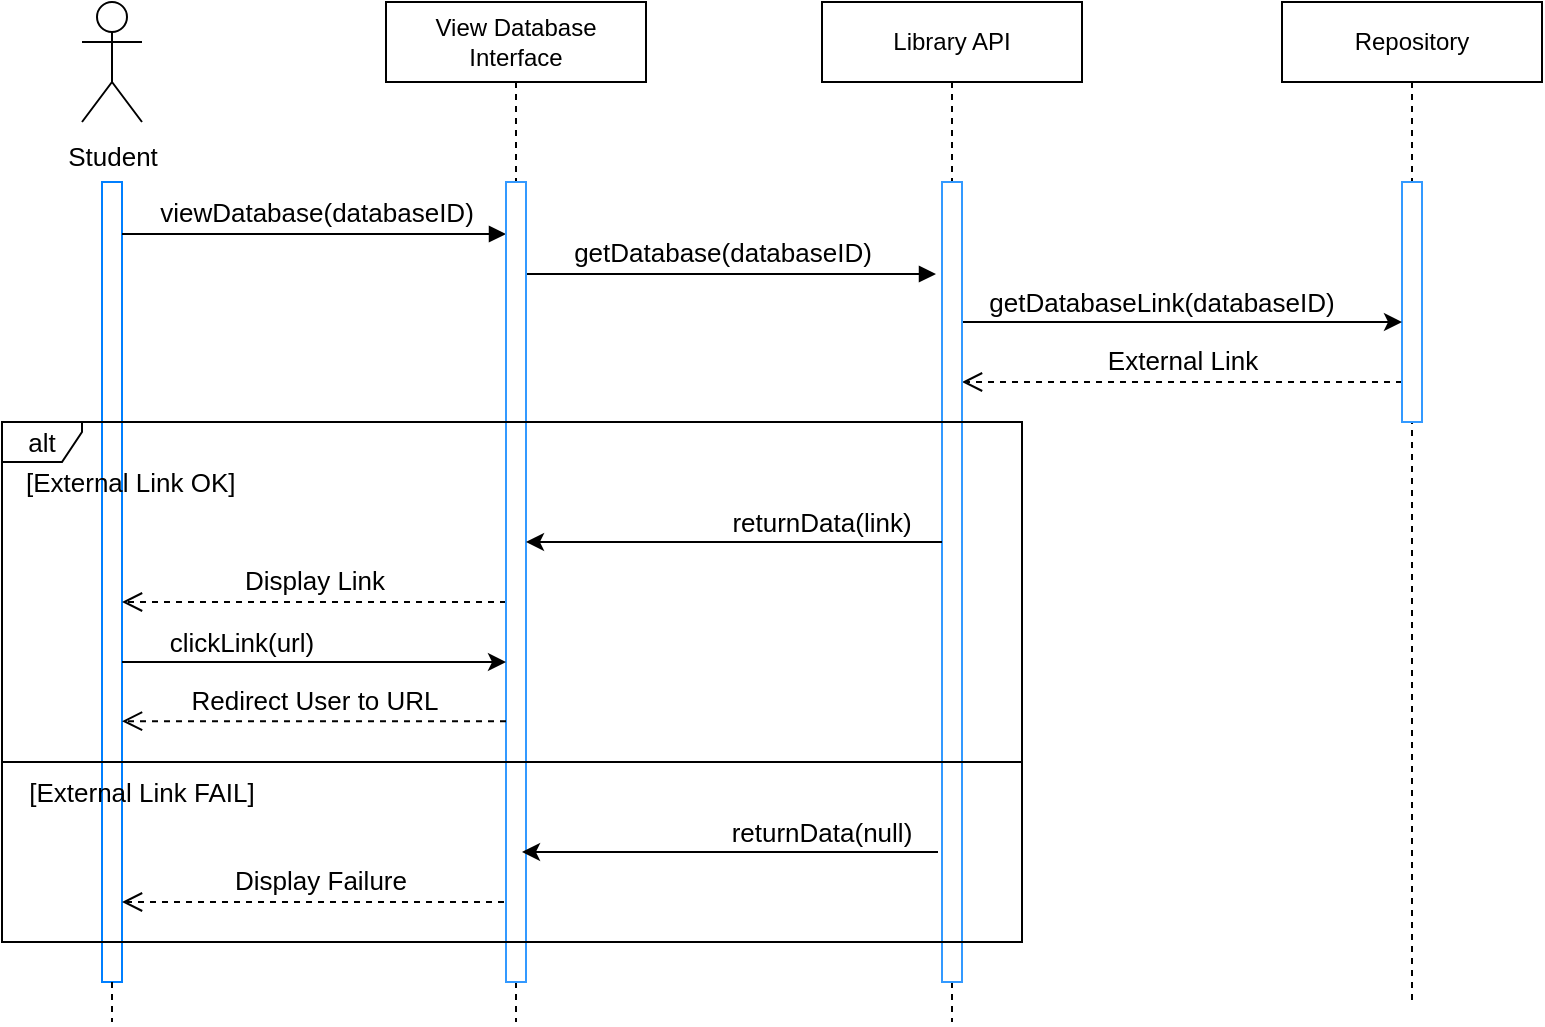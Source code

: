 <mxfile compressed="false" version="21.0.10" type="device">
  <diagram name="Page-1" id="0zy6owzmRjl1fqoIziSZ">
    <mxGraphModel dx="3622" dy="3222" grid="1" gridSize="10" guides="1" tooltips="1" connect="1" arrows="1" fold="1" page="1" pageScale="1" pageWidth="2500" pageHeight="2500" math="0" shadow="0">
      <root>
        <mxCell id="0" />
        <mxCell id="1" parent="0" />
        <mxCell id="dy52wDB2Z1GQdfB4RwDG-1" value="" style="html=1;points=[];perimeter=orthogonalPerimeter;outlineConnect=0;targetShapes=umlLifeline;portConstraint=eastwest;newEdgeStyle={&quot;edgeStyle&quot;:&quot;elbowEdgeStyle&quot;,&quot;elbow&quot;:&quot;vertical&quot;,&quot;curved&quot;:0,&quot;rounded&quot;:0};fontSize=16;strokeColor=#007FFF;" parent="1" vertex="1">
          <mxGeometry x="-2350" y="-2180" width="10" height="400" as="geometry" />
        </mxCell>
        <mxCell id="dy52wDB2Z1GQdfB4RwDG-2" value="&lt;font style=&quot;font-size: 13px;&quot;&gt;Student&lt;/font&gt;" style="shape=umlActor;verticalLabelPosition=bottom;verticalAlign=top;html=1;fontSize=16;" parent="1" vertex="1">
          <mxGeometry x="-2360" y="-2270" width="30" height="60" as="geometry" />
        </mxCell>
        <mxCell id="dy52wDB2Z1GQdfB4RwDG-7" value="&lt;font style=&quot;font-size: 13px;&quot;&gt;viewDatabase(databaseID)&lt;/font&gt;" style="html=1;verticalAlign=bottom;endArrow=block;edgeStyle=elbowEdgeStyle;elbow=vertical;curved=0;rounded=0;" parent="1" source="dy52wDB2Z1GQdfB4RwDG-1" target="dy52wDB2Z1GQdfB4RwDG-4" edge="1">
          <mxGeometry x="0.005" width="80" relative="1" as="geometry">
            <mxPoint x="-2332" y="-2144" as="sourcePoint" />
            <mxPoint x="-2252" y="-2144" as="targetPoint" />
            <Array as="points">
              <mxPoint x="-2268" y="-2154" />
              <mxPoint x="-2223" y="-2143" />
            </Array>
            <mxPoint as="offset" />
          </mxGeometry>
        </mxCell>
        <mxCell id="dy52wDB2Z1GQdfB4RwDG-9" value="External Link" style="html=1;verticalAlign=bottom;endArrow=open;dashed=1;endSize=8;edgeStyle=elbowEdgeStyle;elbow=vertical;curved=0;rounded=0;fontSize=13;" parent="1" source="7-6DBGzLnkqcclSVFqGQ-3" target="7-6DBGzLnkqcclSVFqGQ-8" edge="1">
          <mxGeometry relative="1" as="geometry">
            <mxPoint x="-1715" y="-2070" as="sourcePoint" />
            <mxPoint x="-1820" y="-2066" as="targetPoint" />
            <Array as="points">
              <mxPoint x="-1770" y="-2080" />
              <mxPoint x="-1840" y="-2070" />
              <mxPoint x="-1820" y="-2090" />
              <mxPoint x="-1790" y="-2110" />
              <mxPoint x="-1810" y="-2060" />
              <mxPoint x="-1833" y="-2107" />
              <mxPoint x="-1813" y="-2076" />
              <mxPoint x="-1837" y="-2117" />
            </Array>
          </mxGeometry>
        </mxCell>
        <mxCell id="dy52wDB2Z1GQdfB4RwDG-27" value="Display Link" style="html=1;verticalAlign=bottom;endArrow=open;dashed=1;endSize=8;edgeStyle=elbowEdgeStyle;elbow=vertical;curved=0;rounded=0;fontSize=13;" parent="1" source="dy52wDB2Z1GQdfB4RwDG-4" target="dy52wDB2Z1GQdfB4RwDG-1" edge="1">
          <mxGeometry x="0.002" relative="1" as="geometry">
            <mxPoint x="-2171" y="-1969.5" as="sourcePoint" />
            <mxPoint x="-2338" y="-1969.5" as="targetPoint" />
            <Array as="points">
              <mxPoint x="-2210" y="-1970" />
              <mxPoint x="-2228" y="-1974" />
              <mxPoint x="-2213" y="-1969.5" />
              <mxPoint x="-2183" y="-1989.5" />
              <mxPoint x="-2203" y="-1939.5" />
              <mxPoint x="-2226" y="-1986.5" />
              <mxPoint x="-2206" y="-1955.5" />
              <mxPoint x="-2230" y="-1996.5" />
            </Array>
            <mxPoint as="offset" />
          </mxGeometry>
        </mxCell>
        <mxCell id="dy52wDB2Z1GQdfB4RwDG-28" value="Display Failure" style="html=1;verticalAlign=bottom;endArrow=open;dashed=1;endSize=8;edgeStyle=elbowEdgeStyle;elbow=vertical;curved=0;rounded=0;fontSize=13;" parent="1" source="dy52wDB2Z1GQdfB4RwDG-4" target="dy52wDB2Z1GQdfB4RwDG-1" edge="1">
          <mxGeometry x="0.104" relative="1" as="geometry">
            <mxPoint x="-2171" y="-1874" as="sourcePoint" />
            <mxPoint x="-2338" y="-1874" as="targetPoint" />
            <Array as="points">
              <mxPoint x="-2200" y="-1820" />
              <mxPoint x="-2240" y="-1790" />
              <mxPoint x="-2220" y="-1840" />
              <mxPoint x="-2220" y="-1760" />
              <mxPoint x="-2178" y="-1884" />
              <mxPoint x="-2203" y="-1844" />
              <mxPoint x="-2226" y="-1891" />
              <mxPoint x="-2206" y="-1860" />
              <mxPoint x="-2230" y="-1901" />
            </Array>
            <mxPoint as="offset" />
          </mxGeometry>
        </mxCell>
        <mxCell id="dy52wDB2Z1GQdfB4RwDG-29" value="&lt;font style=&quot;font-size: 13px;&quot;&gt;getDatabase(databaseID)&lt;/font&gt;" style="html=1;verticalAlign=bottom;endArrow=block;edgeStyle=elbowEdgeStyle;elbow=vertical;curved=0;rounded=0;" parent="1" source="dy52wDB2Z1GQdfB4RwDG-4" edge="1">
          <mxGeometry x="-0.044" width="80" relative="1" as="geometry">
            <mxPoint x="-2163" y="-2124" as="sourcePoint" />
            <mxPoint x="-1933" y="-2134" as="targetPoint" />
            <Array as="points">
              <mxPoint x="-2088" y="-2134" />
              <mxPoint x="-2046" y="-2124" />
            </Array>
            <mxPoint as="offset" />
          </mxGeometry>
        </mxCell>
        <mxCell id="dy52wDB2Z1GQdfB4RwDG-4" value="" style="html=1;points=[];perimeter=orthogonalPerimeter;outlineConnect=0;targetShapes=umlLifeline;portConstraint=eastwest;newEdgeStyle={&quot;edgeStyle&quot;:&quot;elbowEdgeStyle&quot;,&quot;elbow&quot;:&quot;vertical&quot;,&quot;curved&quot;:0,&quot;rounded&quot;:0};fontSize=16;" parent="1" vertex="1">
          <mxGeometry x="-2148" y="-2180" width="10" height="336" as="geometry" />
        </mxCell>
        <mxCell id="7-6DBGzLnkqcclSVFqGQ-2" value="Repository" style="shape=umlLifeline;perimeter=lifelinePerimeter;whiteSpace=wrap;html=1;container=0;dropTarget=0;collapsible=0;recursiveResize=0;outlineConnect=0;portConstraint=eastwest;newEdgeStyle={&quot;edgeStyle&quot;:&quot;elbowEdgeStyle&quot;,&quot;elbow&quot;:&quot;vertical&quot;,&quot;curved&quot;:0,&quot;rounded&quot;:0};" vertex="1" parent="1">
          <mxGeometry x="-1760" y="-2270" width="130" height="500" as="geometry" />
        </mxCell>
        <mxCell id="7-6DBGzLnkqcclSVFqGQ-3" value="" style="html=1;points=[];perimeter=orthogonalPerimeter;outlineConnect=0;targetShapes=umlLifeline;portConstraint=eastwest;newEdgeStyle={&quot;edgeStyle&quot;:&quot;elbowEdgeStyle&quot;,&quot;elbow&quot;:&quot;vertical&quot;,&quot;curved&quot;:0,&quot;rounded&quot;:0};strokeColor=#3399FF;" vertex="1" parent="7-6DBGzLnkqcclSVFqGQ-2">
          <mxGeometry x="60" y="90" width="10" height="120" as="geometry" />
        </mxCell>
        <mxCell id="7-6DBGzLnkqcclSVFqGQ-4" value="" style="endArrow=classic;html=1;rounded=0;" edge="1" parent="1" target="7-6DBGzLnkqcclSVFqGQ-3">
          <mxGeometry width="50" height="50" relative="1" as="geometry">
            <mxPoint x="-1923" y="-2110" as="sourcePoint" />
            <mxPoint x="-1790" y="-2120" as="targetPoint" />
          </mxGeometry>
        </mxCell>
        <mxCell id="7-6DBGzLnkqcclSVFqGQ-7" value="Library API" style="shape=umlLifeline;perimeter=lifelinePerimeter;whiteSpace=wrap;html=1;container=0;dropTarget=0;collapsible=0;recursiveResize=0;outlineConnect=0;portConstraint=eastwest;newEdgeStyle={&quot;edgeStyle&quot;:&quot;elbowEdgeStyle&quot;,&quot;elbow&quot;:&quot;vertical&quot;,&quot;curved&quot;:0,&quot;rounded&quot;:0};" vertex="1" parent="1">
          <mxGeometry x="-1990" y="-2270" width="130" height="510" as="geometry" />
        </mxCell>
        <mxCell id="7-6DBGzLnkqcclSVFqGQ-8" value="" style="html=1;points=[];perimeter=orthogonalPerimeter;outlineConnect=0;targetShapes=umlLifeline;portConstraint=eastwest;newEdgeStyle={&quot;edgeStyle&quot;:&quot;elbowEdgeStyle&quot;,&quot;elbow&quot;:&quot;vertical&quot;,&quot;curved&quot;:0,&quot;rounded&quot;:0};strokeColor=#3399FF;" vertex="1" parent="7-6DBGzLnkqcclSVFqGQ-7">
          <mxGeometry x="60" y="90" width="10" height="400" as="geometry" />
        </mxCell>
        <mxCell id="7-6DBGzLnkqcclSVFqGQ-9" value="View Database Interface" style="shape=umlLifeline;perimeter=lifelinePerimeter;whiteSpace=wrap;html=1;container=0;dropTarget=0;collapsible=0;recursiveResize=0;outlineConnect=0;portConstraint=eastwest;newEdgeStyle={&quot;edgeStyle&quot;:&quot;elbowEdgeStyle&quot;,&quot;elbow&quot;:&quot;vertical&quot;,&quot;curved&quot;:0,&quot;rounded&quot;:0};" vertex="1" parent="1">
          <mxGeometry x="-2208" y="-2270" width="130" height="510" as="geometry" />
        </mxCell>
        <mxCell id="7-6DBGzLnkqcclSVFqGQ-10" value="" style="html=1;points=[];perimeter=orthogonalPerimeter;outlineConnect=0;targetShapes=umlLifeline;portConstraint=eastwest;newEdgeStyle={&quot;edgeStyle&quot;:&quot;elbowEdgeStyle&quot;,&quot;elbow&quot;:&quot;vertical&quot;,&quot;curved&quot;:0,&quot;rounded&quot;:0};strokeColor=#3399FF;" vertex="1" parent="7-6DBGzLnkqcclSVFqGQ-9">
          <mxGeometry x="60" y="90" width="10" height="400" as="geometry" />
        </mxCell>
        <mxCell id="7-6DBGzLnkqcclSVFqGQ-11" value="getDatabaseLink(databaseID)" style="text;html=1;strokeColor=none;fillColor=none;align=center;verticalAlign=middle;whiteSpace=wrap;rounded=0;fontSize=13;" vertex="1" parent="1">
          <mxGeometry x="-1920" y="-2130" width="200" height="20" as="geometry" />
        </mxCell>
        <mxCell id="7-6DBGzLnkqcclSVFqGQ-13" value="" style="endArrow=classic;html=1;rounded=0;" edge="1" parent="1" source="7-6DBGzLnkqcclSVFqGQ-8" target="7-6DBGzLnkqcclSVFqGQ-10">
          <mxGeometry width="50" height="50" relative="1" as="geometry">
            <mxPoint x="-2100" y="-1960" as="sourcePoint" />
            <mxPoint x="-2050" y="-2010" as="targetPoint" />
            <Array as="points">
              <mxPoint x="-2030" y="-2000" />
            </Array>
          </mxGeometry>
        </mxCell>
        <mxCell id="7-6DBGzLnkqcclSVFqGQ-15" value="" style="endArrow=classic;html=1;rounded=0;" edge="1" parent="1" source="dy52wDB2Z1GQdfB4RwDG-1" target="7-6DBGzLnkqcclSVFqGQ-10">
          <mxGeometry width="50" height="50" relative="1" as="geometry">
            <mxPoint x="-2140" y="-1930" as="sourcePoint" />
            <mxPoint x="-2090" y="-1980" as="targetPoint" />
            <Array as="points">
              <mxPoint x="-2230" y="-1940" />
            </Array>
          </mxGeometry>
        </mxCell>
        <mxCell id="7-6DBGzLnkqcclSVFqGQ-17" value="Redirect User to URL" style="html=1;verticalAlign=bottom;endArrow=open;dashed=1;endSize=8;edgeStyle=elbowEdgeStyle;elbow=vertical;curved=0;rounded=0;fontSize=13;" edge="1" parent="1">
          <mxGeometry x="0.002" relative="1" as="geometry">
            <mxPoint x="-2148" y="-1910.4" as="sourcePoint" />
            <mxPoint x="-2340" y="-1910.4" as="targetPoint" />
            <Array as="points">
              <mxPoint x="-2228" y="-1910.4" />
              <mxPoint x="-2213" y="-1905.9" />
              <mxPoint x="-2183" y="-1925.9" />
              <mxPoint x="-2203" y="-1875.9" />
              <mxPoint x="-2226" y="-1922.9" />
              <mxPoint x="-2206" y="-1891.9" />
              <mxPoint x="-2230" y="-1932.9" />
            </Array>
            <mxPoint as="offset" />
          </mxGeometry>
        </mxCell>
        <mxCell id="7-6DBGzLnkqcclSVFqGQ-19" value="" style="endArrow=none;dashed=1;html=1;rounded=0;" edge="1" parent="1" source="dy52wDB2Z1GQdfB4RwDG-1">
          <mxGeometry width="50" height="50" relative="1" as="geometry">
            <mxPoint x="-2150" y="-1930" as="sourcePoint" />
            <mxPoint x="-2345" y="-1760" as="targetPoint" />
            <Array as="points" />
          </mxGeometry>
        </mxCell>
        <mxCell id="dy52wDB2Z1GQdfB4RwDG-19" value="&lt;font style=&quot;font-size: 13px;&quot;&gt;alt&lt;/font&gt;" style="shape=umlFrame;whiteSpace=wrap;html=1;pointerEvents=0;recursiveResize=0;container=1;collapsible=0;width=40;height=20;fontSize=13;" parent="1" vertex="1">
          <mxGeometry x="-2400" y="-2060" width="510" height="260" as="geometry" />
        </mxCell>
        <mxCell id="dy52wDB2Z1GQdfB4RwDG-20" value="" style="line;strokeWidth=1;labelPosition=center;verticalLabelPosition=bottom;align=left;verticalAlign=top;spacingLeft=20;spacingTop=15;html=1;whiteSpace=wrap;" parent="dy52wDB2Z1GQdfB4RwDG-19" vertex="1">
          <mxGeometry y="165" width="510" height="10" as="geometry" />
        </mxCell>
        <mxCell id="dy52wDB2Z1GQdfB4RwDG-21" value="[External Link OK]" style="text;html=1;fontSize=13;verticalAlign=middle;" parent="dy52wDB2Z1GQdfB4RwDG-19" vertex="1">
          <mxGeometry width="110" height="20" relative="1" as="geometry">
            <mxPoint x="10" y="20" as="offset" />
          </mxGeometry>
        </mxCell>
        <mxCell id="7-6DBGzLnkqcclSVFqGQ-14" value="returnData(link)" style="text;html=1;strokeColor=none;fillColor=none;align=center;verticalAlign=middle;whiteSpace=wrap;rounded=0;fontSize=13;" vertex="1" parent="dy52wDB2Z1GQdfB4RwDG-19">
          <mxGeometry x="360" y="40" width="100" height="20" as="geometry" />
        </mxCell>
        <mxCell id="7-6DBGzLnkqcclSVFqGQ-16" value="clickLink(url)" style="text;html=1;strokeColor=none;fillColor=none;align=center;verticalAlign=middle;whiteSpace=wrap;rounded=0;fontSize=13;" vertex="1" parent="dy52wDB2Z1GQdfB4RwDG-19">
          <mxGeometry x="80" y="100" width="80" height="20" as="geometry" />
        </mxCell>
        <mxCell id="7-6DBGzLnkqcclSVFqGQ-18" value="[External Link FAIL]" style="text;html=1;strokeColor=none;fillColor=none;align=center;verticalAlign=middle;whiteSpace=wrap;rounded=0;fontSize=13;" vertex="1" parent="dy52wDB2Z1GQdfB4RwDG-19">
          <mxGeometry x="10" y="175" width="120" height="20" as="geometry" />
        </mxCell>
        <mxCell id="7-6DBGzLnkqcclSVFqGQ-20" value="" style="endArrow=classic;html=1;rounded=0;" edge="1" parent="dy52wDB2Z1GQdfB4RwDG-19">
          <mxGeometry width="50" height="50" relative="1" as="geometry">
            <mxPoint x="468" y="215" as="sourcePoint" />
            <mxPoint x="260" y="215" as="targetPoint" />
            <Array as="points">
              <mxPoint x="368" y="215" />
            </Array>
          </mxGeometry>
        </mxCell>
        <mxCell id="7-6DBGzLnkqcclSVFqGQ-21" value="returnData(null)" style="text;html=1;strokeColor=none;fillColor=none;align=center;verticalAlign=middle;whiteSpace=wrap;rounded=0;fontSize=13;" vertex="1" parent="dy52wDB2Z1GQdfB4RwDG-19">
          <mxGeometry x="360" y="195" width="100" height="20" as="geometry" />
        </mxCell>
      </root>
    </mxGraphModel>
  </diagram>
</mxfile>
